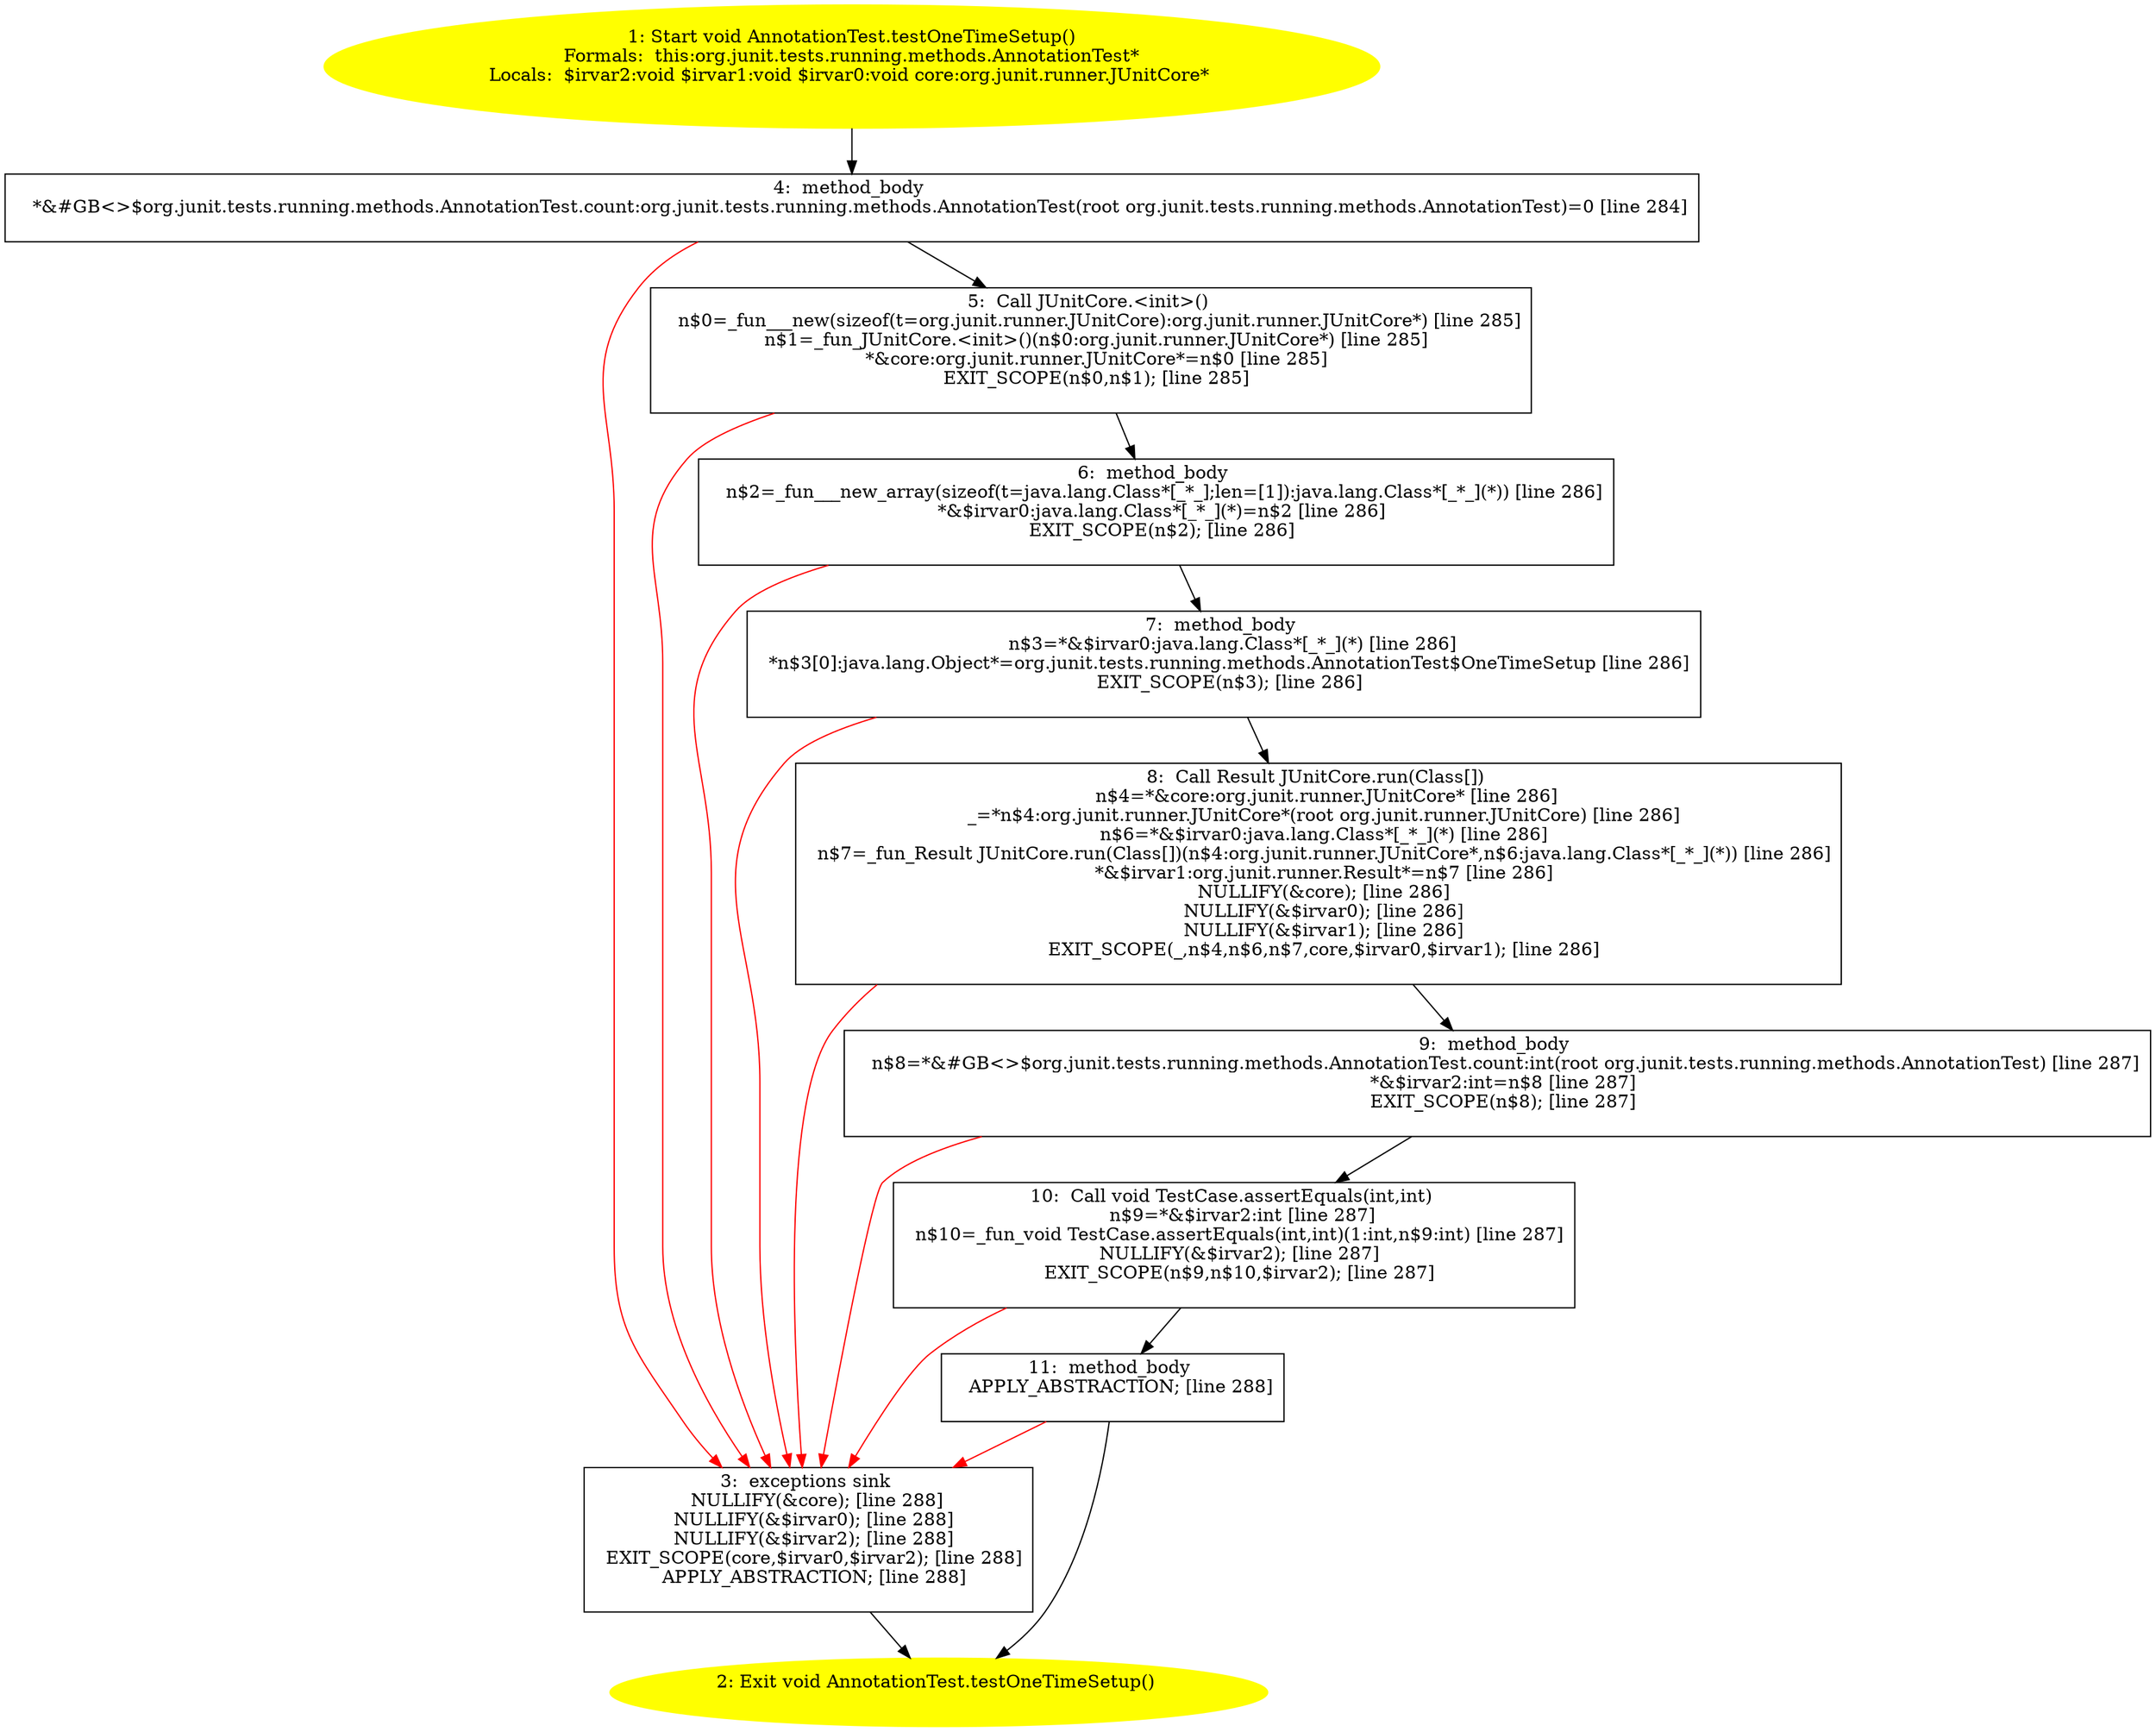 /* @generated */
digraph cfg {
"org.junit.tests.running.methods.AnnotationTest.testOneTimeSetup():void.8f2ac775291a8be66184c9097c1890d8_1" [label="1: Start void AnnotationTest.testOneTimeSetup()\nFormals:  this:org.junit.tests.running.methods.AnnotationTest*\nLocals:  $irvar2:void $irvar1:void $irvar0:void core:org.junit.runner.JUnitCore* \n  " color=yellow style=filled]
	

	 "org.junit.tests.running.methods.AnnotationTest.testOneTimeSetup():void.8f2ac775291a8be66184c9097c1890d8_1" -> "org.junit.tests.running.methods.AnnotationTest.testOneTimeSetup():void.8f2ac775291a8be66184c9097c1890d8_4" ;
"org.junit.tests.running.methods.AnnotationTest.testOneTimeSetup():void.8f2ac775291a8be66184c9097c1890d8_2" [label="2: Exit void AnnotationTest.testOneTimeSetup() \n  " color=yellow style=filled]
	

"org.junit.tests.running.methods.AnnotationTest.testOneTimeSetup():void.8f2ac775291a8be66184c9097c1890d8_3" [label="3:  exceptions sink \n   NULLIFY(&core); [line 288]\n  NULLIFY(&$irvar0); [line 288]\n  NULLIFY(&$irvar2); [line 288]\n  EXIT_SCOPE(core,$irvar0,$irvar2); [line 288]\n  APPLY_ABSTRACTION; [line 288]\n " shape="box"]
	

	 "org.junit.tests.running.methods.AnnotationTest.testOneTimeSetup():void.8f2ac775291a8be66184c9097c1890d8_3" -> "org.junit.tests.running.methods.AnnotationTest.testOneTimeSetup():void.8f2ac775291a8be66184c9097c1890d8_2" ;
"org.junit.tests.running.methods.AnnotationTest.testOneTimeSetup():void.8f2ac775291a8be66184c9097c1890d8_4" [label="4:  method_body \n   *&#GB<>$org.junit.tests.running.methods.AnnotationTest.count:org.junit.tests.running.methods.AnnotationTest(root org.junit.tests.running.methods.AnnotationTest)=0 [line 284]\n " shape="box"]
	

	 "org.junit.tests.running.methods.AnnotationTest.testOneTimeSetup():void.8f2ac775291a8be66184c9097c1890d8_4" -> "org.junit.tests.running.methods.AnnotationTest.testOneTimeSetup():void.8f2ac775291a8be66184c9097c1890d8_5" ;
	 "org.junit.tests.running.methods.AnnotationTest.testOneTimeSetup():void.8f2ac775291a8be66184c9097c1890d8_4" -> "org.junit.tests.running.methods.AnnotationTest.testOneTimeSetup():void.8f2ac775291a8be66184c9097c1890d8_3" [color="red" ];
"org.junit.tests.running.methods.AnnotationTest.testOneTimeSetup():void.8f2ac775291a8be66184c9097c1890d8_5" [label="5:  Call JUnitCore.<init>() \n   n$0=_fun___new(sizeof(t=org.junit.runner.JUnitCore):org.junit.runner.JUnitCore*) [line 285]\n  n$1=_fun_JUnitCore.<init>()(n$0:org.junit.runner.JUnitCore*) [line 285]\n  *&core:org.junit.runner.JUnitCore*=n$0 [line 285]\n  EXIT_SCOPE(n$0,n$1); [line 285]\n " shape="box"]
	

	 "org.junit.tests.running.methods.AnnotationTest.testOneTimeSetup():void.8f2ac775291a8be66184c9097c1890d8_5" -> "org.junit.tests.running.methods.AnnotationTest.testOneTimeSetup():void.8f2ac775291a8be66184c9097c1890d8_6" ;
	 "org.junit.tests.running.methods.AnnotationTest.testOneTimeSetup():void.8f2ac775291a8be66184c9097c1890d8_5" -> "org.junit.tests.running.methods.AnnotationTest.testOneTimeSetup():void.8f2ac775291a8be66184c9097c1890d8_3" [color="red" ];
"org.junit.tests.running.methods.AnnotationTest.testOneTimeSetup():void.8f2ac775291a8be66184c9097c1890d8_6" [label="6:  method_body \n   n$2=_fun___new_array(sizeof(t=java.lang.Class*[_*_];len=[1]):java.lang.Class*[_*_](*)) [line 286]\n  *&$irvar0:java.lang.Class*[_*_](*)=n$2 [line 286]\n  EXIT_SCOPE(n$2); [line 286]\n " shape="box"]
	

	 "org.junit.tests.running.methods.AnnotationTest.testOneTimeSetup():void.8f2ac775291a8be66184c9097c1890d8_6" -> "org.junit.tests.running.methods.AnnotationTest.testOneTimeSetup():void.8f2ac775291a8be66184c9097c1890d8_7" ;
	 "org.junit.tests.running.methods.AnnotationTest.testOneTimeSetup():void.8f2ac775291a8be66184c9097c1890d8_6" -> "org.junit.tests.running.methods.AnnotationTest.testOneTimeSetup():void.8f2ac775291a8be66184c9097c1890d8_3" [color="red" ];
"org.junit.tests.running.methods.AnnotationTest.testOneTimeSetup():void.8f2ac775291a8be66184c9097c1890d8_7" [label="7:  method_body \n   n$3=*&$irvar0:java.lang.Class*[_*_](*) [line 286]\n  *n$3[0]:java.lang.Object*=org.junit.tests.running.methods.AnnotationTest$OneTimeSetup [line 286]\n  EXIT_SCOPE(n$3); [line 286]\n " shape="box"]
	

	 "org.junit.tests.running.methods.AnnotationTest.testOneTimeSetup():void.8f2ac775291a8be66184c9097c1890d8_7" -> "org.junit.tests.running.methods.AnnotationTest.testOneTimeSetup():void.8f2ac775291a8be66184c9097c1890d8_8" ;
	 "org.junit.tests.running.methods.AnnotationTest.testOneTimeSetup():void.8f2ac775291a8be66184c9097c1890d8_7" -> "org.junit.tests.running.methods.AnnotationTest.testOneTimeSetup():void.8f2ac775291a8be66184c9097c1890d8_3" [color="red" ];
"org.junit.tests.running.methods.AnnotationTest.testOneTimeSetup():void.8f2ac775291a8be66184c9097c1890d8_8" [label="8:  Call Result JUnitCore.run(Class[]) \n   n$4=*&core:org.junit.runner.JUnitCore* [line 286]\n  _=*n$4:org.junit.runner.JUnitCore*(root org.junit.runner.JUnitCore) [line 286]\n  n$6=*&$irvar0:java.lang.Class*[_*_](*) [line 286]\n  n$7=_fun_Result JUnitCore.run(Class[])(n$4:org.junit.runner.JUnitCore*,n$6:java.lang.Class*[_*_](*)) [line 286]\n  *&$irvar1:org.junit.runner.Result*=n$7 [line 286]\n  NULLIFY(&core); [line 286]\n  NULLIFY(&$irvar0); [line 286]\n  NULLIFY(&$irvar1); [line 286]\n  EXIT_SCOPE(_,n$4,n$6,n$7,core,$irvar0,$irvar1); [line 286]\n " shape="box"]
	

	 "org.junit.tests.running.methods.AnnotationTest.testOneTimeSetup():void.8f2ac775291a8be66184c9097c1890d8_8" -> "org.junit.tests.running.methods.AnnotationTest.testOneTimeSetup():void.8f2ac775291a8be66184c9097c1890d8_9" ;
	 "org.junit.tests.running.methods.AnnotationTest.testOneTimeSetup():void.8f2ac775291a8be66184c9097c1890d8_8" -> "org.junit.tests.running.methods.AnnotationTest.testOneTimeSetup():void.8f2ac775291a8be66184c9097c1890d8_3" [color="red" ];
"org.junit.tests.running.methods.AnnotationTest.testOneTimeSetup():void.8f2ac775291a8be66184c9097c1890d8_9" [label="9:  method_body \n   n$8=*&#GB<>$org.junit.tests.running.methods.AnnotationTest.count:int(root org.junit.tests.running.methods.AnnotationTest) [line 287]\n  *&$irvar2:int=n$8 [line 287]\n  EXIT_SCOPE(n$8); [line 287]\n " shape="box"]
	

	 "org.junit.tests.running.methods.AnnotationTest.testOneTimeSetup():void.8f2ac775291a8be66184c9097c1890d8_9" -> "org.junit.tests.running.methods.AnnotationTest.testOneTimeSetup():void.8f2ac775291a8be66184c9097c1890d8_10" ;
	 "org.junit.tests.running.methods.AnnotationTest.testOneTimeSetup():void.8f2ac775291a8be66184c9097c1890d8_9" -> "org.junit.tests.running.methods.AnnotationTest.testOneTimeSetup():void.8f2ac775291a8be66184c9097c1890d8_3" [color="red" ];
"org.junit.tests.running.methods.AnnotationTest.testOneTimeSetup():void.8f2ac775291a8be66184c9097c1890d8_10" [label="10:  Call void TestCase.assertEquals(int,int) \n   n$9=*&$irvar2:int [line 287]\n  n$10=_fun_void TestCase.assertEquals(int,int)(1:int,n$9:int) [line 287]\n  NULLIFY(&$irvar2); [line 287]\n  EXIT_SCOPE(n$9,n$10,$irvar2); [line 287]\n " shape="box"]
	

	 "org.junit.tests.running.methods.AnnotationTest.testOneTimeSetup():void.8f2ac775291a8be66184c9097c1890d8_10" -> "org.junit.tests.running.methods.AnnotationTest.testOneTimeSetup():void.8f2ac775291a8be66184c9097c1890d8_11" ;
	 "org.junit.tests.running.methods.AnnotationTest.testOneTimeSetup():void.8f2ac775291a8be66184c9097c1890d8_10" -> "org.junit.tests.running.methods.AnnotationTest.testOneTimeSetup():void.8f2ac775291a8be66184c9097c1890d8_3" [color="red" ];
"org.junit.tests.running.methods.AnnotationTest.testOneTimeSetup():void.8f2ac775291a8be66184c9097c1890d8_11" [label="11:  method_body \n   APPLY_ABSTRACTION; [line 288]\n " shape="box"]
	

	 "org.junit.tests.running.methods.AnnotationTest.testOneTimeSetup():void.8f2ac775291a8be66184c9097c1890d8_11" -> "org.junit.tests.running.methods.AnnotationTest.testOneTimeSetup():void.8f2ac775291a8be66184c9097c1890d8_2" ;
	 "org.junit.tests.running.methods.AnnotationTest.testOneTimeSetup():void.8f2ac775291a8be66184c9097c1890d8_11" -> "org.junit.tests.running.methods.AnnotationTest.testOneTimeSetup():void.8f2ac775291a8be66184c9097c1890d8_3" [color="red" ];
}
